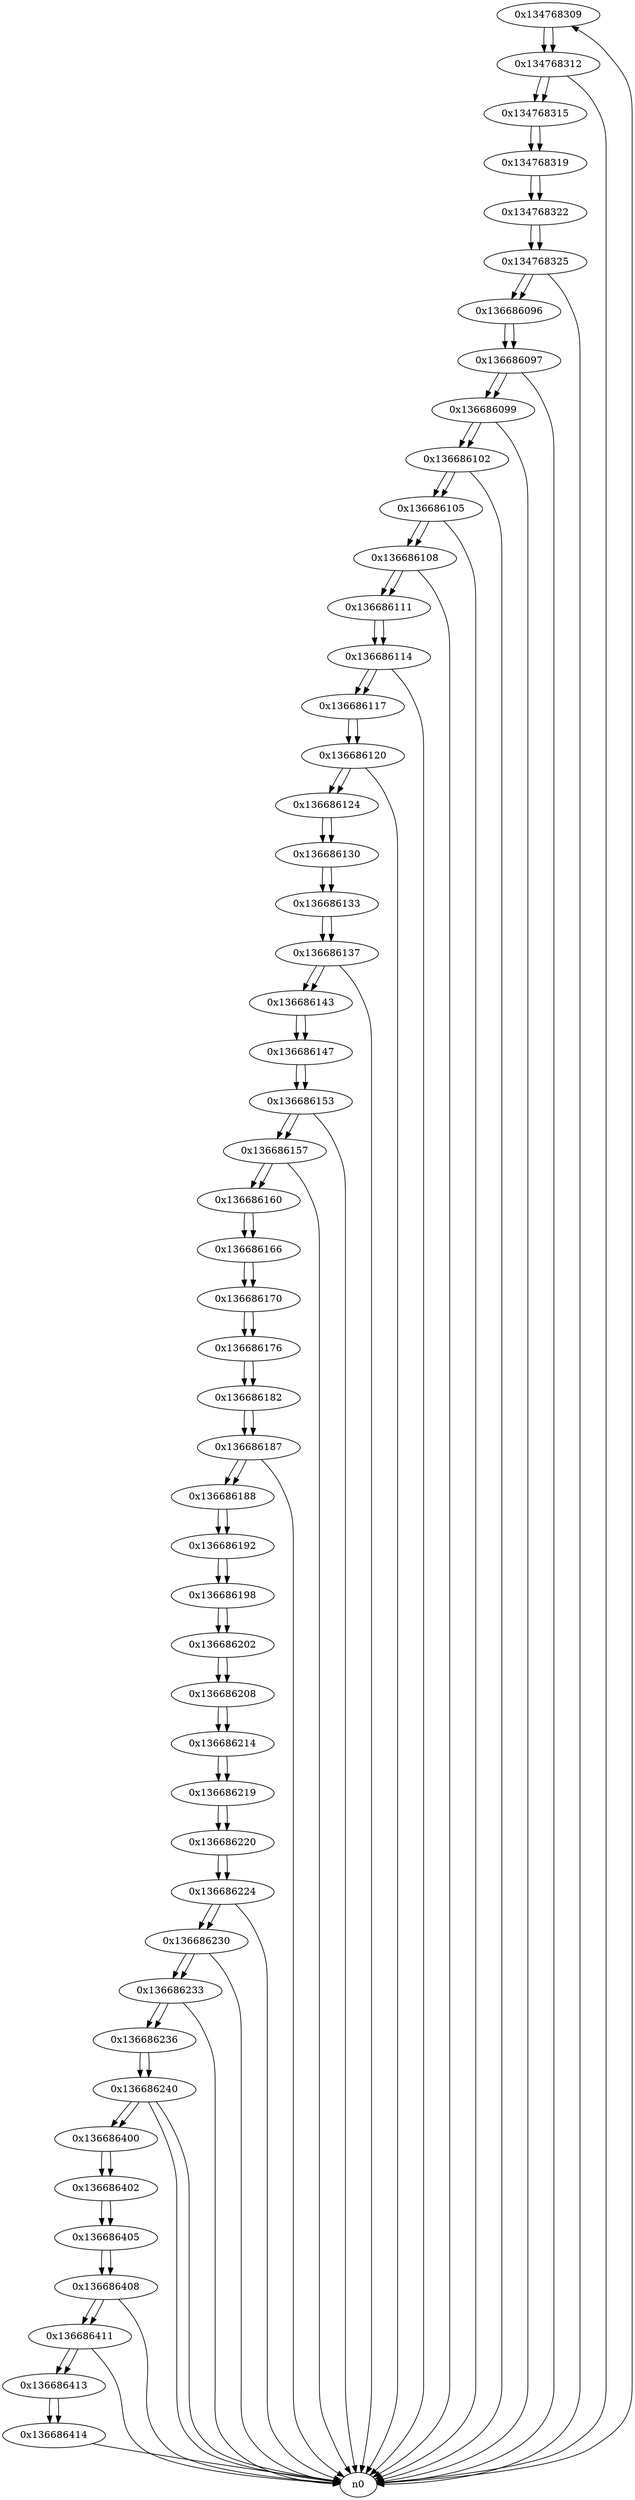 digraph G{
/* nodes */
  n1 [label="0x134768309"]
  n2 [label="0x134768312"]
  n3 [label="0x134768315"]
  n4 [label="0x134768319"]
  n5 [label="0x134768322"]
  n6 [label="0x134768325"]
  n7 [label="0x136686096"]
  n8 [label="0x136686097"]
  n9 [label="0x136686099"]
  n10 [label="0x136686102"]
  n11 [label="0x136686105"]
  n12 [label="0x136686108"]
  n13 [label="0x136686111"]
  n14 [label="0x136686114"]
  n15 [label="0x136686117"]
  n16 [label="0x136686120"]
  n17 [label="0x136686124"]
  n18 [label="0x136686130"]
  n19 [label="0x136686133"]
  n20 [label="0x136686137"]
  n21 [label="0x136686143"]
  n22 [label="0x136686147"]
  n23 [label="0x136686153"]
  n24 [label="0x136686157"]
  n25 [label="0x136686160"]
  n26 [label="0x136686166"]
  n27 [label="0x136686170"]
  n28 [label="0x136686176"]
  n29 [label="0x136686182"]
  n30 [label="0x136686187"]
  n31 [label="0x136686188"]
  n32 [label="0x136686192"]
  n33 [label="0x136686198"]
  n34 [label="0x136686202"]
  n35 [label="0x136686208"]
  n36 [label="0x136686214"]
  n37 [label="0x136686219"]
  n38 [label="0x136686220"]
  n39 [label="0x136686224"]
  n40 [label="0x136686230"]
  n41 [label="0x136686233"]
  n42 [label="0x136686236"]
  n43 [label="0x136686240"]
  n44 [label="0x136686400"]
  n45 [label="0x136686402"]
  n46 [label="0x136686405"]
  n47 [label="0x136686408"]
  n48 [label="0x136686411"]
  n49 [label="0x136686413"]
  n50 [label="0x136686414"]
/* edges */
n1 -> n2;
n0 -> n1;
n2 -> n3;
n2 -> n0;
n1 -> n2;
n3 -> n4;
n2 -> n3;
n4 -> n5;
n3 -> n4;
n5 -> n6;
n4 -> n5;
n6 -> n7;
n6 -> n0;
n5 -> n6;
n7 -> n8;
n6 -> n7;
n8 -> n9;
n8 -> n0;
n7 -> n8;
n9 -> n10;
n9 -> n0;
n8 -> n9;
n10 -> n11;
n10 -> n0;
n9 -> n10;
n11 -> n12;
n11 -> n0;
n10 -> n11;
n12 -> n13;
n12 -> n0;
n11 -> n12;
n13 -> n14;
n12 -> n13;
n14 -> n15;
n14 -> n0;
n13 -> n14;
n15 -> n16;
n14 -> n15;
n16 -> n17;
n16 -> n0;
n15 -> n16;
n17 -> n18;
n16 -> n17;
n18 -> n19;
n17 -> n18;
n19 -> n20;
n18 -> n19;
n20 -> n21;
n20 -> n0;
n19 -> n20;
n21 -> n22;
n20 -> n21;
n22 -> n23;
n21 -> n22;
n23 -> n24;
n23 -> n0;
n22 -> n23;
n24 -> n25;
n24 -> n0;
n23 -> n24;
n25 -> n26;
n24 -> n25;
n26 -> n27;
n25 -> n26;
n27 -> n28;
n26 -> n27;
n28 -> n29;
n27 -> n28;
n29 -> n30;
n28 -> n29;
n30 -> n31;
n30 -> n0;
n29 -> n30;
n31 -> n32;
n30 -> n31;
n32 -> n33;
n31 -> n32;
n33 -> n34;
n32 -> n33;
n34 -> n35;
n33 -> n34;
n35 -> n36;
n34 -> n35;
n36 -> n37;
n35 -> n36;
n37 -> n38;
n36 -> n37;
n38 -> n39;
n37 -> n38;
n39 -> n40;
n39 -> n0;
n38 -> n39;
n40 -> n41;
n40 -> n0;
n39 -> n40;
n41 -> n42;
n41 -> n0;
n40 -> n41;
n42 -> n43;
n41 -> n42;
n43 -> n44;
n43 -> n0;
n43 -> n0;
n42 -> n43;
n44 -> n45;
n43 -> n44;
n45 -> n46;
n44 -> n45;
n46 -> n47;
n45 -> n46;
n47 -> n48;
n47 -> n0;
n46 -> n47;
n48 -> n49;
n48 -> n0;
n47 -> n48;
n49 -> n50;
n48 -> n49;
n50 -> n0;
n49 -> n50;
}
